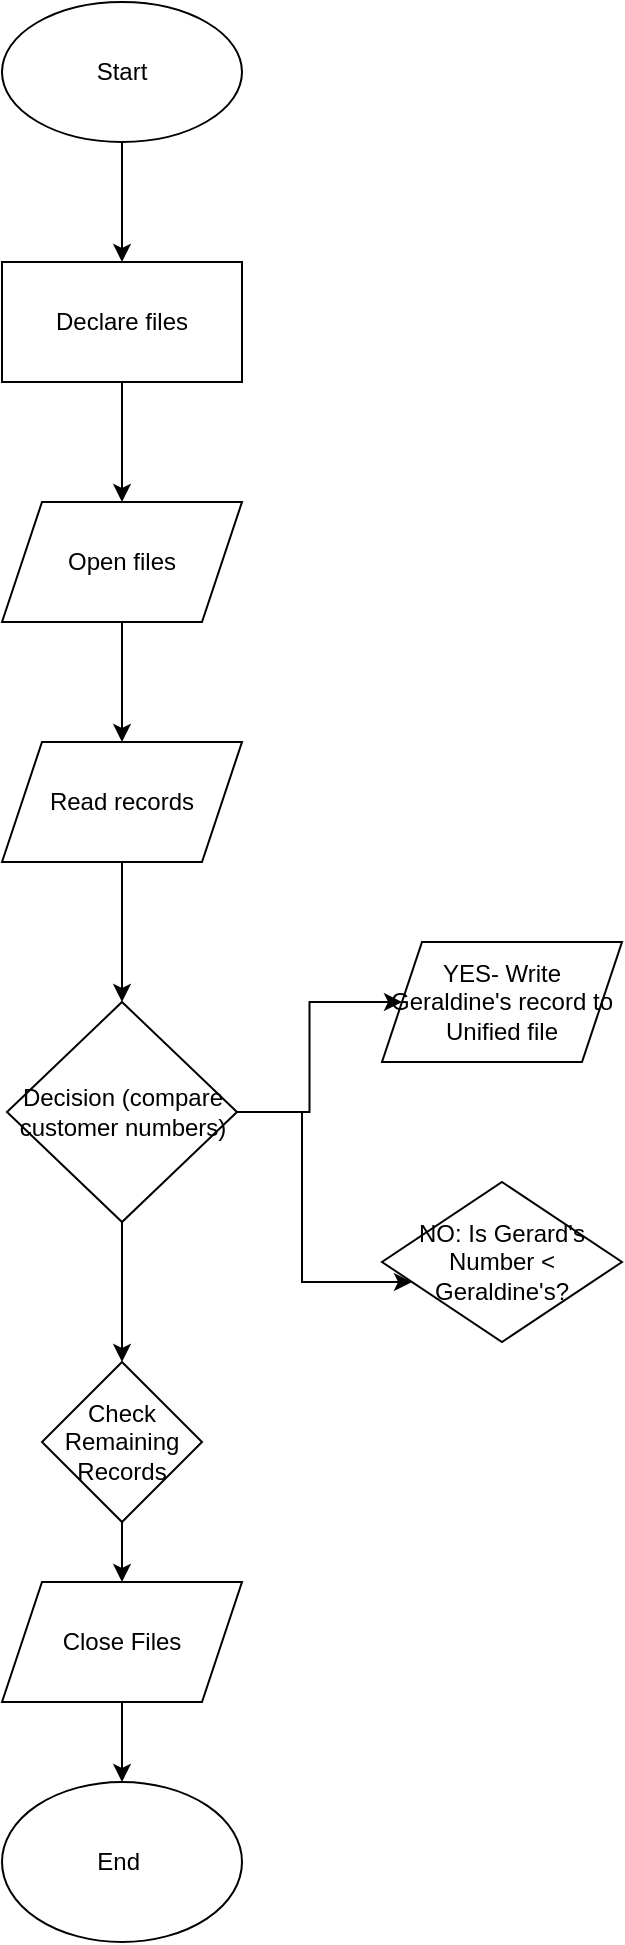 <mxfile version="24.7.5">
  <diagram name="Page-1" id="0h7SnWqki2PQIkUtQYF4">
    <mxGraphModel dx="864" dy="508" grid="1" gridSize="10" guides="1" tooltips="1" connect="1" arrows="1" fold="1" page="1" pageScale="1" pageWidth="850" pageHeight="1100" math="0" shadow="0">
      <root>
        <mxCell id="0" />
        <mxCell id="1" parent="0" />
        <mxCell id="Y1ITB5HsGnN-7jS9ZEmu-8" value="" style="edgeStyle=orthogonalEdgeStyle;rounded=0;orthogonalLoop=1;jettySize=auto;html=1;" parent="1" source="Y1ITB5HsGnN-7jS9ZEmu-1" target="Y1ITB5HsGnN-7jS9ZEmu-7" edge="1">
          <mxGeometry relative="1" as="geometry" />
        </mxCell>
        <mxCell id="Y1ITB5HsGnN-7jS9ZEmu-1" value="Start" style="ellipse;whiteSpace=wrap;html=1;" parent="1" vertex="1">
          <mxGeometry x="60" y="40" width="120" height="70" as="geometry" />
        </mxCell>
        <mxCell id="Y1ITB5HsGnN-7jS9ZEmu-10" value="" style="edgeStyle=orthogonalEdgeStyle;rounded=0;orthogonalLoop=1;jettySize=auto;html=1;" parent="1" source="Y1ITB5HsGnN-7jS9ZEmu-7" target="Y1ITB5HsGnN-7jS9ZEmu-9" edge="1">
          <mxGeometry relative="1" as="geometry" />
        </mxCell>
        <mxCell id="Y1ITB5HsGnN-7jS9ZEmu-7" value="Declare files" style="whiteSpace=wrap;html=1;" parent="1" vertex="1">
          <mxGeometry x="60" y="170" width="120" height="60" as="geometry" />
        </mxCell>
        <mxCell id="Y1ITB5HsGnN-7jS9ZEmu-12" value="" style="edgeStyle=orthogonalEdgeStyle;rounded=0;orthogonalLoop=1;jettySize=auto;html=1;" parent="1" source="Y1ITB5HsGnN-7jS9ZEmu-9" target="Y1ITB5HsGnN-7jS9ZEmu-11" edge="1">
          <mxGeometry relative="1" as="geometry" />
        </mxCell>
        <mxCell id="Y1ITB5HsGnN-7jS9ZEmu-9" value="Open files" style="shape=parallelogram;perimeter=parallelogramPerimeter;whiteSpace=wrap;html=1;fixedSize=1;" parent="1" vertex="1">
          <mxGeometry x="60" y="290" width="120" height="60" as="geometry" />
        </mxCell>
        <mxCell id="Y1ITB5HsGnN-7jS9ZEmu-14" value="" style="edgeStyle=orthogonalEdgeStyle;rounded=0;orthogonalLoop=1;jettySize=auto;html=1;" parent="1" source="Y1ITB5HsGnN-7jS9ZEmu-11" target="Y1ITB5HsGnN-7jS9ZEmu-13" edge="1">
          <mxGeometry relative="1" as="geometry" />
        </mxCell>
        <mxCell id="Y1ITB5HsGnN-7jS9ZEmu-11" value="Read records" style="shape=parallelogram;perimeter=parallelogramPerimeter;whiteSpace=wrap;html=1;fixedSize=1;" parent="1" vertex="1">
          <mxGeometry x="60" y="410" width="120" height="60" as="geometry" />
        </mxCell>
        <mxCell id="Y1ITB5HsGnN-7jS9ZEmu-16" value="" style="edgeStyle=orthogonalEdgeStyle;rounded=0;orthogonalLoop=1;jettySize=auto;html=1;" parent="1" source="Y1ITB5HsGnN-7jS9ZEmu-13" target="Y1ITB5HsGnN-7jS9ZEmu-15" edge="1">
          <mxGeometry relative="1" as="geometry" />
        </mxCell>
        <mxCell id="Y1ITB5HsGnN-7jS9ZEmu-23" style="edgeStyle=orthogonalEdgeStyle;rounded=0;orthogonalLoop=1;jettySize=auto;html=1;" parent="1" source="Y1ITB5HsGnN-7jS9ZEmu-13" target="Y1ITB5HsGnN-7jS9ZEmu-24" edge="1">
          <mxGeometry relative="1" as="geometry">
            <mxPoint x="170" y="670" as="targetPoint" />
            <Array as="points">
              <mxPoint x="210" y="595" />
              <mxPoint x="210" y="680" />
            </Array>
          </mxGeometry>
        </mxCell>
        <mxCell id="Y1ITB5HsGnN-7jS9ZEmu-26" value="" style="edgeStyle=orthogonalEdgeStyle;rounded=0;orthogonalLoop=1;jettySize=auto;html=1;" parent="1" source="Y1ITB5HsGnN-7jS9ZEmu-13" target="Y1ITB5HsGnN-7jS9ZEmu-21" edge="1">
          <mxGeometry relative="1" as="geometry" />
        </mxCell>
        <mxCell id="Y1ITB5HsGnN-7jS9ZEmu-13" value="Decision (compare customer numbers)" style="rhombus;whiteSpace=wrap;html=1;" parent="1" vertex="1">
          <mxGeometry x="62.5" y="540" width="115" height="110" as="geometry" />
        </mxCell>
        <mxCell id="Y1ITB5HsGnN-7jS9ZEmu-18" value="" style="edgeStyle=orthogonalEdgeStyle;rounded=0;orthogonalLoop=1;jettySize=auto;html=1;" parent="1" source="Y1ITB5HsGnN-7jS9ZEmu-15" target="Y1ITB5HsGnN-7jS9ZEmu-17" edge="1">
          <mxGeometry relative="1" as="geometry" />
        </mxCell>
        <mxCell id="Y1ITB5HsGnN-7jS9ZEmu-15" value="Check Remaining Records" style="rhombus;whiteSpace=wrap;html=1;" parent="1" vertex="1">
          <mxGeometry x="80" y="720" width="80" height="80" as="geometry" />
        </mxCell>
        <mxCell id="Y1ITB5HsGnN-7jS9ZEmu-20" value="" style="edgeStyle=orthogonalEdgeStyle;rounded=0;orthogonalLoop=1;jettySize=auto;html=1;" parent="1" source="Y1ITB5HsGnN-7jS9ZEmu-17" target="Y1ITB5HsGnN-7jS9ZEmu-19" edge="1">
          <mxGeometry relative="1" as="geometry" />
        </mxCell>
        <mxCell id="Y1ITB5HsGnN-7jS9ZEmu-17" value="Close Files" style="shape=parallelogram;perimeter=parallelogramPerimeter;whiteSpace=wrap;html=1;fixedSize=1;" parent="1" vertex="1">
          <mxGeometry x="60" y="830" width="120" height="60" as="geometry" />
        </mxCell>
        <mxCell id="Y1ITB5HsGnN-7jS9ZEmu-19" value="End&amp;nbsp;" style="ellipse;whiteSpace=wrap;html=1;" parent="1" vertex="1">
          <mxGeometry x="60" y="930" width="120" height="80" as="geometry" />
        </mxCell>
        <mxCell id="Y1ITB5HsGnN-7jS9ZEmu-21" value="YES- Write Geraldine&#39;s record to Unified file" style="shape=parallelogram;perimeter=parallelogramPerimeter;whiteSpace=wrap;html=1;fixedSize=1;" parent="1" vertex="1">
          <mxGeometry x="250" y="510" width="120" height="60" as="geometry" />
        </mxCell>
        <mxCell id="Y1ITB5HsGnN-7jS9ZEmu-24" value="NO&lt;span style=&quot;background-color: initial;&quot;&gt;: Is Gerard&#39;s Number &amp;lt; Geraldine&#39;s?&lt;/span&gt;" style="rhombus;whiteSpace=wrap;html=1;" parent="1" vertex="1">
          <mxGeometry x="250" y="630" width="120" height="80" as="geometry" />
        </mxCell>
      </root>
    </mxGraphModel>
  </diagram>
</mxfile>
